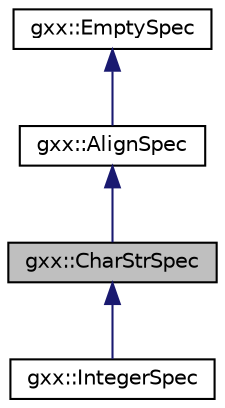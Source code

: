 digraph "gxx::CharStrSpec"
{
  edge [fontname="Helvetica",fontsize="10",labelfontname="Helvetica",labelfontsize="10"];
  node [fontname="Helvetica",fontsize="10",shape=record];
  Node1 [label="gxx::CharStrSpec",height=0.2,width=0.4,color="black", fillcolor="grey75", style="filled", fontcolor="black"];
  Node2 -> Node1 [dir="back",color="midnightblue",fontsize="10",style="solid"];
  Node2 [label="gxx::AlignSpec",height=0.2,width=0.4,color="black", fillcolor="white", style="filled",URL="$classgxx_1_1AlignSpec.html"];
  Node3 -> Node2 [dir="back",color="midnightblue",fontsize="10",style="solid"];
  Node3 [label="gxx::EmptySpec",height=0.2,width=0.4,color="black", fillcolor="white", style="filled",URL="$classgxx_1_1EmptySpec.html"];
  Node1 -> Node4 [dir="back",color="midnightblue",fontsize="10",style="solid"];
  Node4 [label="gxx::IntegerSpec",height=0.2,width=0.4,color="black", fillcolor="white", style="filled",URL="$classgxx_1_1IntegerSpec.html"];
}
